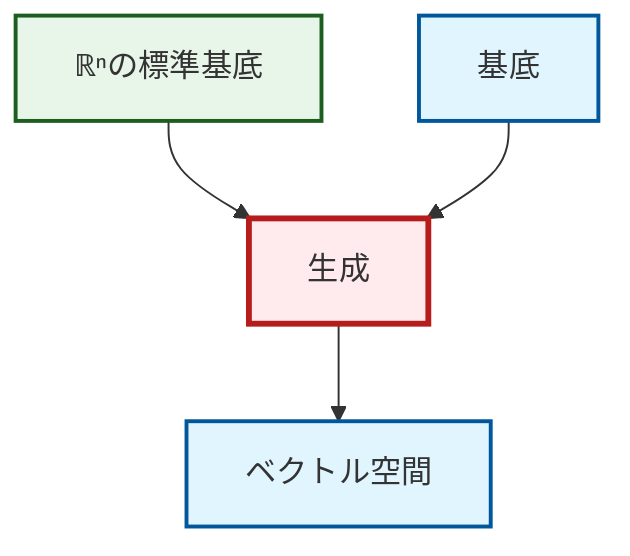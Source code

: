 graph TD
    classDef definition fill:#e1f5fe,stroke:#01579b,stroke-width:2px
    classDef theorem fill:#f3e5f5,stroke:#4a148c,stroke-width:2px
    classDef axiom fill:#fff3e0,stroke:#e65100,stroke-width:2px
    classDef example fill:#e8f5e9,stroke:#1b5e20,stroke-width:2px
    classDef current fill:#ffebee,stroke:#b71c1c,stroke-width:3px
    ex-standard-basis-rn["ℝⁿの標準基底"]:::example
    def-span["生成"]:::definition
    def-vector-space["ベクトル空間"]:::definition
    def-basis["基底"]:::definition
    def-span --> def-vector-space
    ex-standard-basis-rn --> def-span
    def-basis --> def-span
    class def-span current